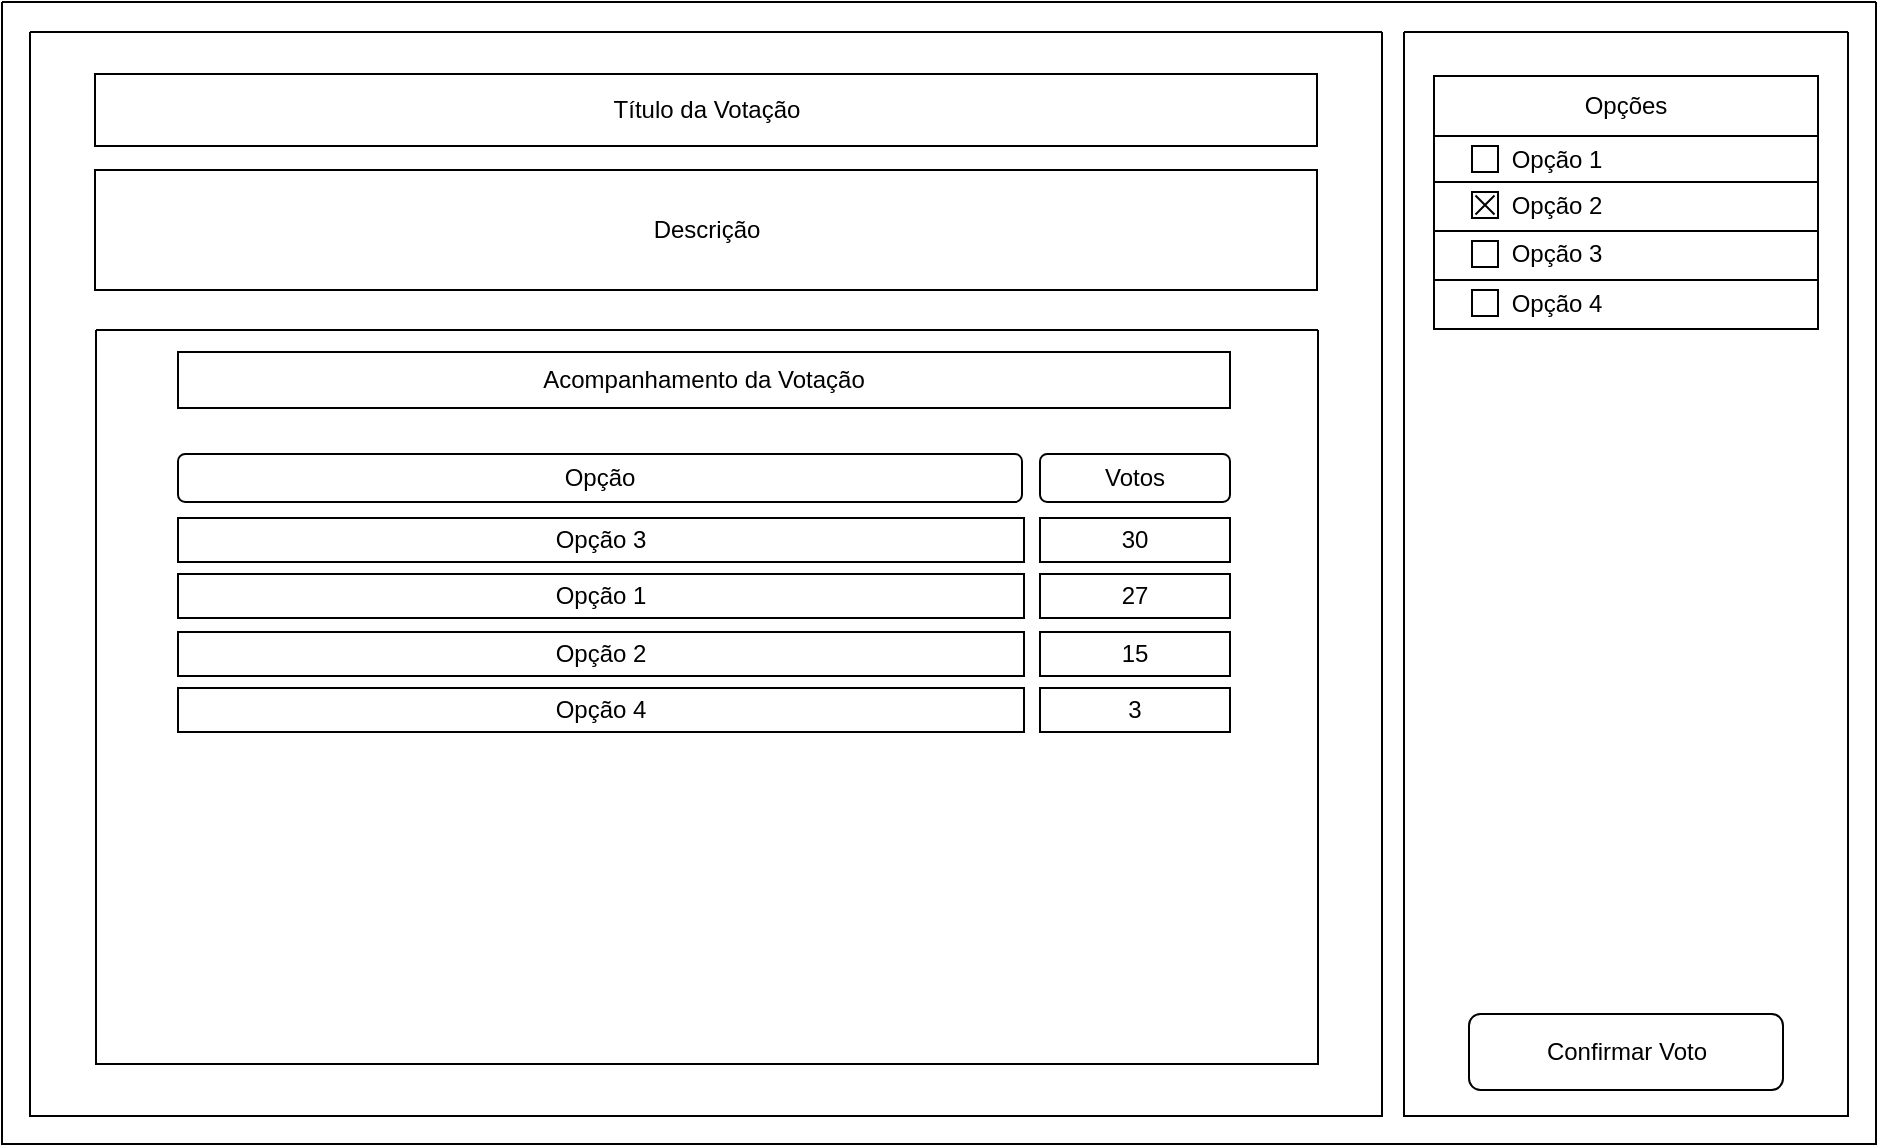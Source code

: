 <mxfile version="26.0.16" pages="3">
  <diagram id="BB4GBAe9_-D8yMOACPPQ" name="Protótipo (Interface)">
    <mxGraphModel dx="1346" dy="1009" grid="0" gridSize="10" guides="1" tooltips="1" connect="1" arrows="1" fold="1" page="0" pageScale="1" pageWidth="750" pageHeight="1000" math="0" shadow="0">
      <root>
        <mxCell id="0" />
        <mxCell id="1" parent="0" />
        <mxCell id="wfUwDbPaTnOnIhGYlsPE-1" value="" style="swimlane;startSize=0;" parent="1" vertex="1">
          <mxGeometry x="-230" y="-148" width="937" height="571" as="geometry" />
        </mxCell>
        <mxCell id="wfUwDbPaTnOnIhGYlsPE-4" value="" style="swimlane;startSize=0;" parent="wfUwDbPaTnOnIhGYlsPE-1" vertex="1">
          <mxGeometry x="14" y="15" width="676" height="542" as="geometry" />
        </mxCell>
        <mxCell id="wfUwDbPaTnOnIhGYlsPE-39" value="Título da Votação" style="rounded=0;whiteSpace=wrap;html=1;" parent="wfUwDbPaTnOnIhGYlsPE-4" vertex="1">
          <mxGeometry x="32.5" y="21" width="611" height="36" as="geometry" />
        </mxCell>
        <mxCell id="wfUwDbPaTnOnIhGYlsPE-40" value="Descrição" style="rounded=0;whiteSpace=wrap;html=1;" parent="wfUwDbPaTnOnIhGYlsPE-4" vertex="1">
          <mxGeometry x="32.5" y="69" width="611" height="60" as="geometry" />
        </mxCell>
        <mxCell id="wfUwDbPaTnOnIhGYlsPE-41" value="" style="swimlane;startSize=0;" parent="wfUwDbPaTnOnIhGYlsPE-4" vertex="1">
          <mxGeometry x="33" y="149" width="611" height="367" as="geometry" />
        </mxCell>
        <mxCell id="wfUwDbPaTnOnIhGYlsPE-42" value="Acompanhamento da Votação" style="rounded=0;whiteSpace=wrap;html=1;" parent="wfUwDbPaTnOnIhGYlsPE-41" vertex="1">
          <mxGeometry x="41" y="11" width="526" height="28" as="geometry" />
        </mxCell>
        <mxCell id="wfUwDbPaTnOnIhGYlsPE-43" value="Opção" style="rounded=1;whiteSpace=wrap;html=1;" parent="wfUwDbPaTnOnIhGYlsPE-41" vertex="1">
          <mxGeometry x="41" y="62" width="422" height="24" as="geometry" />
        </mxCell>
        <mxCell id="wfUwDbPaTnOnIhGYlsPE-44" value="Votos" style="rounded=1;whiteSpace=wrap;html=1;" parent="wfUwDbPaTnOnIhGYlsPE-41" vertex="1">
          <mxGeometry x="472" y="62" width="95" height="24" as="geometry" />
        </mxCell>
        <mxCell id="wfUwDbPaTnOnIhGYlsPE-45" value="Opção 3" style="rounded=0;whiteSpace=wrap;html=1;" parent="wfUwDbPaTnOnIhGYlsPE-41" vertex="1">
          <mxGeometry x="41" y="94" width="423" height="22" as="geometry" />
        </mxCell>
        <mxCell id="wfUwDbPaTnOnIhGYlsPE-70" value="Opção 1" style="rounded=0;whiteSpace=wrap;html=1;" parent="wfUwDbPaTnOnIhGYlsPE-41" vertex="1">
          <mxGeometry x="41" y="122" width="423" height="22" as="geometry" />
        </mxCell>
        <mxCell id="wfUwDbPaTnOnIhGYlsPE-71" value="Opção 2" style="rounded=0;whiteSpace=wrap;html=1;" parent="wfUwDbPaTnOnIhGYlsPE-41" vertex="1">
          <mxGeometry x="41" y="151" width="423" height="22" as="geometry" />
        </mxCell>
        <mxCell id="wfUwDbPaTnOnIhGYlsPE-72" value="Opção 4" style="rounded=0;whiteSpace=wrap;html=1;" parent="wfUwDbPaTnOnIhGYlsPE-41" vertex="1">
          <mxGeometry x="41" y="179" width="423" height="22" as="geometry" />
        </mxCell>
        <mxCell id="wfUwDbPaTnOnIhGYlsPE-85" value="30" style="rounded=0;whiteSpace=wrap;html=1;" parent="wfUwDbPaTnOnIhGYlsPE-41" vertex="1">
          <mxGeometry x="472" y="94" width="95" height="22" as="geometry" />
        </mxCell>
        <mxCell id="wfUwDbPaTnOnIhGYlsPE-86" value="27" style="rounded=0;whiteSpace=wrap;html=1;" parent="wfUwDbPaTnOnIhGYlsPE-41" vertex="1">
          <mxGeometry x="472" y="122" width="95" height="22" as="geometry" />
        </mxCell>
        <mxCell id="wfUwDbPaTnOnIhGYlsPE-87" value="15" style="rounded=0;whiteSpace=wrap;html=1;" parent="wfUwDbPaTnOnIhGYlsPE-41" vertex="1">
          <mxGeometry x="472" y="151" width="95" height="22" as="geometry" />
        </mxCell>
        <mxCell id="wfUwDbPaTnOnIhGYlsPE-88" value="3" style="rounded=0;whiteSpace=wrap;html=1;" parent="wfUwDbPaTnOnIhGYlsPE-41" vertex="1">
          <mxGeometry x="472" y="179" width="95" height="22" as="geometry" />
        </mxCell>
        <mxCell id="wfUwDbPaTnOnIhGYlsPE-5" value="" style="swimlane;startSize=0;" parent="wfUwDbPaTnOnIhGYlsPE-1" vertex="1">
          <mxGeometry x="701" y="15" width="222" height="542" as="geometry" />
        </mxCell>
        <mxCell id="wfUwDbPaTnOnIhGYlsPE-6" value="Confirmar Voto" style="rounded=1;whiteSpace=wrap;html=1;" parent="wfUwDbPaTnOnIhGYlsPE-5" vertex="1">
          <mxGeometry x="32.5" y="491" width="157" height="38" as="geometry" />
        </mxCell>
        <mxCell id="wfUwDbPaTnOnIhGYlsPE-7" value="Opções" style="swimlane;fontStyle=0;childLayout=stackLayout;horizontal=1;startSize=30;horizontalStack=0;resizeParent=1;resizeParentMax=0;resizeLast=0;collapsible=1;marginBottom=0;whiteSpace=wrap;html=1;" parent="wfUwDbPaTnOnIhGYlsPE-5" vertex="1">
          <mxGeometry x="15" y="22" width="192" height="126.5" as="geometry">
            <mxRectangle x="15" y="22" width="76" height="30" as="alternateBounds" />
          </mxGeometry>
        </mxCell>
        <mxCell id="wfUwDbPaTnOnIhGYlsPE-23" value="" style="swimlane;startSize=0;" parent="wfUwDbPaTnOnIhGYlsPE-7" vertex="1">
          <mxGeometry y="30" width="192" height="23" as="geometry" />
        </mxCell>
        <mxCell id="wfUwDbPaTnOnIhGYlsPE-24" value="" style="whiteSpace=wrap;html=1;aspect=fixed;" parent="wfUwDbPaTnOnIhGYlsPE-23" vertex="1">
          <mxGeometry x="19" y="5" width="13" height="13" as="geometry" />
        </mxCell>
        <mxCell id="wfUwDbPaTnOnIhGYlsPE-25" value="Opção 1" style="text;html=1;align=center;verticalAlign=middle;resizable=0;points=[];autosize=1;strokeColor=none;fillColor=none;fontSize=12;" parent="wfUwDbPaTnOnIhGYlsPE-23" vertex="1">
          <mxGeometry x="29" y="-1.5" width="63" height="26" as="geometry" />
        </mxCell>
        <mxCell id="wfUwDbPaTnOnIhGYlsPE-20" value="" style="swimlane;startSize=0;" parent="wfUwDbPaTnOnIhGYlsPE-7" vertex="1">
          <mxGeometry y="53" width="192" height="24.5" as="geometry" />
        </mxCell>
        <mxCell id="wfUwDbPaTnOnIhGYlsPE-21" value="" style="whiteSpace=wrap;html=1;aspect=fixed;" parent="wfUwDbPaTnOnIhGYlsPE-20" vertex="1">
          <mxGeometry x="19" y="5" width="13" height="13" as="geometry" />
        </mxCell>
        <mxCell id="wfUwDbPaTnOnIhGYlsPE-22" value="Opção 2" style="text;html=1;align=center;verticalAlign=middle;resizable=0;points=[];autosize=1;strokeColor=none;fillColor=none;fontSize=12;" parent="wfUwDbPaTnOnIhGYlsPE-20" vertex="1">
          <mxGeometry x="29" y="-1.5" width="63" height="26" as="geometry" />
        </mxCell>
        <mxCell id="wfUwDbPaTnOnIhGYlsPE-90" value="" style="shape=mxgraph.sysml.x;fontSize=12;strokeWidth=1;" parent="wfUwDbPaTnOnIhGYlsPE-20" vertex="1">
          <mxGeometry x="20.75" y="6.75" width="9.5" height="9.5" as="geometry" />
        </mxCell>
        <mxCell id="wfUwDbPaTnOnIhGYlsPE-17" value="" style="swimlane;startSize=0;" parent="wfUwDbPaTnOnIhGYlsPE-7" vertex="1">
          <mxGeometry y="77.5" width="192" height="24.5" as="geometry" />
        </mxCell>
        <mxCell id="wfUwDbPaTnOnIhGYlsPE-18" value="" style="whiteSpace=wrap;html=1;aspect=fixed;" parent="wfUwDbPaTnOnIhGYlsPE-17" vertex="1">
          <mxGeometry x="19" y="5" width="13" height="13" as="geometry" />
        </mxCell>
        <mxCell id="wfUwDbPaTnOnIhGYlsPE-19" value="Opção 3" style="text;html=1;align=center;verticalAlign=middle;resizable=0;points=[];autosize=1;strokeColor=none;fillColor=none;fontSize=12;" parent="wfUwDbPaTnOnIhGYlsPE-17" vertex="1">
          <mxGeometry x="29" y="-1.5" width="63" height="26" as="geometry" />
        </mxCell>
        <mxCell id="wfUwDbPaTnOnIhGYlsPE-11" value="" style="swimlane;startSize=0;" parent="wfUwDbPaTnOnIhGYlsPE-7" vertex="1">
          <mxGeometry y="102" width="192" height="24.5" as="geometry" />
        </mxCell>
        <mxCell id="wfUwDbPaTnOnIhGYlsPE-12" value="" style="whiteSpace=wrap;html=1;aspect=fixed;" parent="wfUwDbPaTnOnIhGYlsPE-11" vertex="1">
          <mxGeometry x="19" y="5" width="13" height="13" as="geometry" />
        </mxCell>
        <mxCell id="wfUwDbPaTnOnIhGYlsPE-13" value="Opção 4" style="text;html=1;align=center;verticalAlign=middle;resizable=0;points=[];autosize=1;strokeColor=none;fillColor=none;fontSize=12;" parent="wfUwDbPaTnOnIhGYlsPE-11" vertex="1">
          <mxGeometry x="29" y="-1.5" width="63" height="26" as="geometry" />
        </mxCell>
      </root>
    </mxGraphModel>
  </diagram>
  <diagram name="Diagrama de Fluxo/Atividade" id="ckizxr2yBFSzPsHSTNyQ">
    <mxGraphModel dx="1101" dy="1222" grid="0" gridSize="10" guides="1" tooltips="1" connect="1" arrows="1" fold="1" page="0" pageScale="1" pageWidth="750" pageHeight="1000" math="0" shadow="0">
      <root>
        <mxCell id="0" />
        <mxCell id="1" parent="0" />
        <mxCell id="2Nj9a1Z6Wf4O6jg1iin_-1" style="edgeStyle=orthogonalEdgeStyle;rounded=0;orthogonalLoop=1;jettySize=auto;html=1;" parent="1" source="HbNvDoDxodEVjGZyoDgu-14" target="HbNvDoDxodEVjGZyoDgu-18" edge="1">
          <mxGeometry relative="1" as="geometry" />
        </mxCell>
        <mxCell id="HbNvDoDxodEVjGZyoDgu-14" value="" style="ellipse;html=1;shape=endState;fillColor=strokeColor;" parent="1" vertex="1">
          <mxGeometry x="567" y="-53" width="30" height="30" as="geometry" />
        </mxCell>
        <mxCell id="xb6vby0P8KcYEV0FnZOh-1" style="edgeStyle=orthogonalEdgeStyle;rounded=0;orthogonalLoop=1;jettySize=auto;html=1;" parent="1" source="HbNvDoDxodEVjGZyoDgu-18" target="W6K8Kdg6Loyn_5TZLlpq-1" edge="1">
          <mxGeometry relative="1" as="geometry" />
        </mxCell>
        <mxCell id="HbNvDoDxodEVjGZyoDgu-18" value="Usuário acessa página de votação" style="rounded=1;whiteSpace=wrap;html=1;arcSize=40;" parent="1" vertex="1">
          <mxGeometry x="522" y="10" width="120" height="40" as="geometry" />
        </mxCell>
        <mxCell id="xb6vby0P8KcYEV0FnZOh-2" style="edgeStyle=orthogonalEdgeStyle;rounded=0;orthogonalLoop=1;jettySize=auto;html=1;" parent="1" source="HbNvDoDxodEVjGZyoDgu-19" target="HbNvDoDxodEVjGZyoDgu-20" edge="1">
          <mxGeometry relative="1" as="geometry" />
        </mxCell>
        <mxCell id="HbNvDoDxodEVjGZyoDgu-19" value="Confirma voto" style="rounded=1;whiteSpace=wrap;html=1;arcSize=40;" parent="1" vertex="1">
          <mxGeometry x="522" y="157" width="120" height="40" as="geometry" />
        </mxCell>
        <mxCell id="W6K8Kdg6Loyn_5TZLlpq-2" style="edgeStyle=orthogonalEdgeStyle;rounded=0;orthogonalLoop=1;jettySize=auto;html=1;" parent="1" source="W6K8Kdg6Loyn_5TZLlpq-1" target="HbNvDoDxodEVjGZyoDgu-19" edge="1">
          <mxGeometry relative="1" as="geometry" />
        </mxCell>
        <mxCell id="W6K8Kdg6Loyn_5TZLlpq-1" value="Seleciona opção" style="rounded=1;whiteSpace=wrap;html=1;arcSize=40;" parent="1" vertex="1">
          <mxGeometry x="522" y="80" width="120" height="40" as="geometry" />
        </mxCell>
        <mxCell id="iRFa0F2xovf3mPnaqff--3" value="Cliente" style="swimlane;whiteSpace=wrap;html=1;" parent="1" vertex="1">
          <mxGeometry x="470.5" y="-122" width="223" height="543" as="geometry" />
        </mxCell>
        <mxCell id="9134IRECztX5dhOlyhJI-3" value="Página atualiza exibição dos votos" style="rounded=1;whiteSpace=wrap;html=1;arcSize=40;" parent="iRFa0F2xovf3mPnaqff--3" vertex="1">
          <mxGeometry x="51.5" y="460" width="120" height="40" as="geometry" />
        </mxCell>
        <mxCell id="iRFa0F2xovf3mPnaqff--4" value="Servidor" style="swimlane;whiteSpace=wrap;html=1;" parent="1" vertex="1">
          <mxGeometry x="746" y="-124" width="205" height="545" as="geometry" />
        </mxCell>
        <mxCell id="iRFa0F2xovf3mPnaqff--6" style="edgeStyle=orthogonalEdgeStyle;rounded=0;orthogonalLoop=1;jettySize=auto;html=1;" parent="iRFa0F2xovf3mPnaqff--4" source="HbNvDoDxodEVjGZyoDgu-20" target="iRFa0F2xovf3mPnaqff--5" edge="1">
          <mxGeometry relative="1" as="geometry" />
        </mxCell>
        <mxCell id="HbNvDoDxodEVjGZyoDgu-20" value="Sistema escuta voto" style="rounded=1;whiteSpace=wrap;html=1;arcSize=40;" parent="iRFa0F2xovf3mPnaqff--4" vertex="1">
          <mxGeometry x="42.5" y="281" width="120" height="40" as="geometry" />
        </mxCell>
        <mxCell id="9134IRECztX5dhOlyhJI-2" style="edgeStyle=orthogonalEdgeStyle;rounded=0;orthogonalLoop=1;jettySize=auto;html=1;" parent="iRFa0F2xovf3mPnaqff--4" source="iRFa0F2xovf3mPnaqff--5" target="9134IRECztX5dhOlyhJI-1" edge="1">
          <mxGeometry relative="1" as="geometry" />
        </mxCell>
        <mxCell id="iRFa0F2xovf3mPnaqff--5" value="Sistema armazena voto" style="rounded=1;whiteSpace=wrap;html=1;arcSize=40;" parent="iRFa0F2xovf3mPnaqff--4" vertex="1">
          <mxGeometry x="31" y="369" width="143" height="40" as="geometry" />
        </mxCell>
        <mxCell id="9134IRECztX5dhOlyhJI-1" value="Sistema notifica atualização de votos" style="rounded=1;whiteSpace=wrap;html=1;arcSize=40;" parent="iRFa0F2xovf3mPnaqff--4" vertex="1">
          <mxGeometry x="31" y="462" width="143" height="40" as="geometry" />
        </mxCell>
        <mxCell id="9134IRECztX5dhOlyhJI-4" style="edgeStyle=orthogonalEdgeStyle;rounded=0;orthogonalLoop=1;jettySize=auto;html=1;" parent="1" source="9134IRECztX5dhOlyhJI-1" target="9134IRECztX5dhOlyhJI-3" edge="1">
          <mxGeometry relative="1" as="geometry" />
        </mxCell>
      </root>
    </mxGraphModel>
  </diagram>
  <diagram id="ki334PKi-EjwOjzLdMVP" name="Arquitetura">
    <mxGraphModel dx="1588" dy="651" grid="0" gridSize="10" guides="1" tooltips="1" connect="1" arrows="1" fold="1" page="0" pageScale="1" pageWidth="750" pageHeight="1000" math="0" shadow="0">
      <root>
        <mxCell id="0" />
        <mxCell id="1" parent="0" />
        <mxCell id="t0dxY5x8BwO4CKbLBe6J-2" value="Cliente 1" style="swimlane;whiteSpace=wrap;html=1;startSize=23;fontSize=15;" vertex="1" parent="1">
          <mxGeometry x="-342" y="74" width="303" height="274" as="geometry" />
        </mxCell>
        <mxCell id="t0dxY5x8BwO4CKbLBe6J-9" value="" style="group;fontSize=12;" vertex="1" connectable="0" parent="t0dxY5x8BwO4CKbLBe6J-2">
          <mxGeometry x="61" y="43" width="215.33" height="47" as="geometry" />
        </mxCell>
        <mxCell id="t0dxY5x8BwO4CKbLBe6J-4" value="Acessa a página" style="rounded=0;whiteSpace=wrap;html=1;fontSize=12;" vertex="1" parent="t0dxY5x8BwO4CKbLBe6J-9">
          <mxGeometry width="164" height="47" as="geometry" />
        </mxCell>
        <mxCell id="t0dxY5x8BwO4CKbLBe6J-3" value="connect" style="rounded=1;whiteSpace=wrap;html=1;" vertex="1" parent="t0dxY5x8BwO4CKbLBe6J-9">
          <mxGeometry x="142" y="12.5" width="73.33" height="22" as="geometry" />
        </mxCell>
        <mxCell id="t0dxY5x8BwO4CKbLBe6J-15" value="" style="group" vertex="1" connectable="0" parent="t0dxY5x8BwO4CKbLBe6J-2">
          <mxGeometry x="29" y="116" width="215.33" height="47" as="geometry" />
        </mxCell>
        <mxCell id="t0dxY5x8BwO4CKbLBe6J-16" value="Envia voto" style="rounded=0;whiteSpace=wrap;html=1;" vertex="1" parent="t0dxY5x8BwO4CKbLBe6J-15">
          <mxGeometry width="164" height="47" as="geometry" />
        </mxCell>
        <mxCell id="t0dxY5x8BwO4CKbLBe6J-17" value="vote" style="rounded=1;whiteSpace=wrap;html=1;" vertex="1" parent="t0dxY5x8BwO4CKbLBe6J-15">
          <mxGeometry x="142" y="12.5" width="73.33" height="22" as="geometry" />
        </mxCell>
        <mxCell id="t0dxY5x8BwO4CKbLBe6J-31" value="" style="group;dashed=1;" vertex="1" connectable="0" parent="t0dxY5x8BwO4CKbLBe6J-2">
          <mxGeometry x="61" y="201" width="215.33" height="47" as="geometry" />
        </mxCell>
        <mxCell id="t0dxY5x8BwO4CKbLBe6J-32" value="Atualiza dados exibidos" style="rounded=0;whiteSpace=wrap;html=1;dashed=1;" vertex="1" parent="t0dxY5x8BwO4CKbLBe6J-31">
          <mxGeometry x="-26" width="190" height="47" as="geometry" />
        </mxCell>
        <mxCell id="t0dxY5x8BwO4CKbLBe6J-33" value="update-data" style="rounded=1;whiteSpace=wrap;html=1;dashed=1;" vertex="1" parent="t0dxY5x8BwO4CKbLBe6J-31">
          <mxGeometry x="142" y="12.5" width="73.33" height="22" as="geometry" />
        </mxCell>
        <mxCell id="t0dxY5x8BwO4CKbLBe6J-5" value="Servidor" style="swimlane;whiteSpace=wrap;html=1;startSize=23;fontSize=15;" vertex="1" parent="1">
          <mxGeometry x="264" y="74" width="500" height="289" as="geometry" />
        </mxCell>
        <mxCell id="t0dxY5x8BwO4CKbLBe6J-18" value="" style="group" vertex="1" connectable="0" parent="t0dxY5x8BwO4CKbLBe6J-5">
          <mxGeometry x="50" y="43" width="221" height="47" as="geometry" />
        </mxCell>
        <mxCell id="t0dxY5x8BwO4CKbLBe6J-6" value="Monta página" style="rounded=0;whiteSpace=wrap;html=1;" vertex="1" parent="t0dxY5x8BwO4CKbLBe6J-18">
          <mxGeometry x="57" width="164" height="47" as="geometry" />
        </mxCell>
        <mxCell id="t0dxY5x8BwO4CKbLBe6J-7" value="connect" style="rounded=1;whiteSpace=wrap;html=1;" vertex="1" parent="t0dxY5x8BwO4CKbLBe6J-18">
          <mxGeometry y="12.5" width="73.33" height="22" as="geometry" />
        </mxCell>
        <mxCell id="t0dxY5x8BwO4CKbLBe6J-19" value="" style="group" vertex="1" connectable="0" parent="t0dxY5x8BwO4CKbLBe6J-5">
          <mxGeometry x="113" y="119" width="307" height="47" as="geometry" />
        </mxCell>
        <mxCell id="t0dxY5x8BwO4CKbLBe6J-20" value="Processa voto" style="rounded=0;whiteSpace=wrap;html=1;" vertex="1" parent="t0dxY5x8BwO4CKbLBe6J-19">
          <mxGeometry x="57" width="188" height="47" as="geometry" />
        </mxCell>
        <mxCell id="t0dxY5x8BwO4CKbLBe6J-21" value="vote" style="rounded=1;whiteSpace=wrap;html=1;" vertex="1" parent="t0dxY5x8BwO4CKbLBe6J-19">
          <mxGeometry y="12.5" width="73.33" height="22" as="geometry" />
        </mxCell>
        <mxCell id="t0dxY5x8BwO4CKbLBe6J-37" value="data-change" style="rounded=1;whiteSpace=wrap;html=1;" vertex="1" parent="t0dxY5x8BwO4CKbLBe6J-19">
          <mxGeometry x="220" y="12.5" width="87" height="22" as="geometry" />
        </mxCell>
        <mxCell id="t0dxY5x8BwO4CKbLBe6J-27" value="" style="group" vertex="1" connectable="0" parent="t0dxY5x8BwO4CKbLBe6J-5">
          <mxGeometry x="50" y="203" width="308" height="47" as="geometry" />
        </mxCell>
        <mxCell id="t0dxY5x8BwO4CKbLBe6J-28" value="Envia dados atualizados" style="rounded=0;whiteSpace=wrap;html=1;" vertex="1" parent="t0dxY5x8BwO4CKbLBe6J-27">
          <mxGeometry x="57" width="188" height="47" as="geometry" />
        </mxCell>
        <mxCell id="t0dxY5x8BwO4CKbLBe6J-29" value="update-data" style="rounded=1;whiteSpace=wrap;html=1;" vertex="1" parent="t0dxY5x8BwO4CKbLBe6J-27">
          <mxGeometry y="12.5" width="73.33" height="22" as="geometry" />
        </mxCell>
        <mxCell id="t0dxY5x8BwO4CKbLBe6J-38" value="data-change" style="rounded=1;whiteSpace=wrap;html=1;" vertex="1" parent="t0dxY5x8BwO4CKbLBe6J-27">
          <mxGeometry x="221" y="12.5" width="87" height="22" as="geometry" />
        </mxCell>
        <mxCell id="t0dxY5x8BwO4CKbLBe6J-39" style="edgeStyle=entityRelationEdgeStyle;shape=connector;rounded=0;orthogonalLoop=1;jettySize=auto;html=1;strokeColor=default;align=center;verticalAlign=middle;fontFamily=Helvetica;fontSize=11;fontColor=default;labelBackgroundColor=default;endArrow=classic;" edge="1" parent="t0dxY5x8BwO4CKbLBe6J-5" source="t0dxY5x8BwO4CKbLBe6J-37" target="t0dxY5x8BwO4CKbLBe6J-38">
          <mxGeometry relative="1" as="geometry" />
        </mxCell>
        <mxCell id="t0dxY5x8BwO4CKbLBe6J-10" style="rounded=0;orthogonalLoop=1;jettySize=auto;html=1;edgeStyle=entityRelationEdgeStyle;exitX=1;exitY=0.25;exitDx=0;exitDy=0;entryX=0;entryY=0.25;entryDx=0;entryDy=0;" edge="1" parent="1" source="t0dxY5x8BwO4CKbLBe6J-3" target="t0dxY5x8BwO4CKbLBe6J-7">
          <mxGeometry relative="1" as="geometry" />
        </mxCell>
        <mxCell id="t0dxY5x8BwO4CKbLBe6J-13" value="Solicita página" style="edgeLabel;html=1;align=center;verticalAlign=middle;resizable=0;points=[];fontFamily=Helvetica;fontSize=11;fontColor=default;labelBackgroundColor=default;rotation=0;" vertex="1" connectable="0" parent="t0dxY5x8BwO4CKbLBe6J-10">
          <mxGeometry x="0.017" y="1" relative="1" as="geometry">
            <mxPoint x="-15" y="-9" as="offset" />
          </mxGeometry>
        </mxCell>
        <mxCell id="t0dxY5x8BwO4CKbLBe6J-12" style="edgeStyle=entityRelationEdgeStyle;shape=connector;rounded=0;orthogonalLoop=1;jettySize=auto;html=1;strokeColor=default;align=center;verticalAlign=middle;fontFamily=Helvetica;fontSize=11;fontColor=default;labelBackgroundColor=default;endArrow=classic;entryX=1;entryY=0.75;entryDx=0;entryDy=0;exitX=0;exitY=0.75;exitDx=0;exitDy=0;" edge="1" parent="1" source="t0dxY5x8BwO4CKbLBe6J-7" target="t0dxY5x8BwO4CKbLBe6J-3">
          <mxGeometry relative="1" as="geometry" />
        </mxCell>
        <mxCell id="t0dxY5x8BwO4CKbLBe6J-14" value="Retona página com dados mais recentes" style="edgeLabel;html=1;align=center;verticalAlign=middle;resizable=0;points=[];fontFamily=Helvetica;fontSize=11;fontColor=default;labelBackgroundColor=default;rotation=0;" vertex="1" connectable="0" parent="t0dxY5x8BwO4CKbLBe6J-12">
          <mxGeometry x="0.086" relative="1" as="geometry">
            <mxPoint x="5" y="7" as="offset" />
          </mxGeometry>
        </mxCell>
        <mxCell id="t0dxY5x8BwO4CKbLBe6J-30" style="edgeStyle=entityRelationEdgeStyle;shape=connector;rounded=0;orthogonalLoop=1;jettySize=auto;html=1;strokeColor=default;align=center;verticalAlign=middle;fontFamily=Helvetica;fontSize=11;fontColor=default;labelBackgroundColor=default;endArrow=classic;" edge="1" parent="1" source="t0dxY5x8BwO4CKbLBe6J-17" target="t0dxY5x8BwO4CKbLBe6J-21">
          <mxGeometry relative="1" as="geometry" />
        </mxCell>
        <mxCell id="t0dxY5x8BwO4CKbLBe6J-41" value="Envia dados do voto" style="edgeLabel;html=1;align=center;verticalAlign=middle;resizable=0;points=[];fontFamily=Helvetica;fontSize=11;fontColor=default;labelBackgroundColor=default;rotation=0;" vertex="1" connectable="0" parent="t0dxY5x8BwO4CKbLBe6J-30">
          <mxGeometry x="-0.154" y="-2" relative="1" as="geometry">
            <mxPoint x="8" y="-11" as="offset" />
          </mxGeometry>
        </mxCell>
        <mxCell id="t0dxY5x8BwO4CKbLBe6J-34" style="edgeStyle=entityRelationEdgeStyle;shape=connector;rounded=0;orthogonalLoop=1;jettySize=auto;html=1;strokeColor=default;align=center;verticalAlign=middle;fontFamily=Helvetica;fontSize=11;fontColor=default;labelBackgroundColor=default;endArrow=classic;dashed=1;" edge="1" parent="1" source="t0dxY5x8BwO4CKbLBe6J-29" target="t0dxY5x8BwO4CKbLBe6J-33">
          <mxGeometry relative="1" as="geometry" />
        </mxCell>
        <mxCell id="t0dxY5x8BwO4CKbLBe6J-42" value="Recebe dados atualizados (com votos de outros clientes)" style="edgeLabel;html=1;align=center;verticalAlign=middle;resizable=0;points=[];fontFamily=Helvetica;fontSize=11;fontColor=default;labelBackgroundColor=default;rotation=0;" vertex="1" connectable="0" parent="t0dxY5x8BwO4CKbLBe6J-34">
          <mxGeometry x="0.154" y="-3" relative="1" as="geometry">
            <mxPoint x="18" y="-9" as="offset" />
          </mxGeometry>
        </mxCell>
        <mxCell id="t0dxY5x8BwO4CKbLBe6J-82" value="Cliente 2" style="ellipse;whiteSpace=wrap;html=1;fontFamily=Helvetica;fontSize=15;fontColor=default;labelBackgroundColor=default;" vertex="1" parent="1">
          <mxGeometry x="-123" y="372" width="130" height="54.45" as="geometry" />
        </mxCell>
        <mxCell id="t0dxY5x8BwO4CKbLBe6J-83" value="Cliente 3" style="ellipse;whiteSpace=wrap;html=1;fontFamily=Helvetica;fontSize=15;fontColor=default;labelBackgroundColor=default;" vertex="1" parent="1">
          <mxGeometry x="-58" y="453" width="136.09" height="57" as="geometry" />
        </mxCell>
        <mxCell id="t0dxY5x8BwO4CKbLBe6J-84" style="edgeStyle=entityRelationEdgeStyle;shape=connector;rounded=0;orthogonalLoop=1;jettySize=auto;html=1;strokeColor=default;align=center;verticalAlign=middle;fontFamily=Helvetica;fontSize=11;fontColor=default;labelBackgroundColor=default;endArrow=classic;dashed=1;" edge="1" parent="1" source="t0dxY5x8BwO4CKbLBe6J-29" target="t0dxY5x8BwO4CKbLBe6J-82">
          <mxGeometry relative="1" as="geometry" />
        </mxCell>
        <mxCell id="t0dxY5x8BwO4CKbLBe6J-85" style="edgeStyle=entityRelationEdgeStyle;shape=connector;rounded=0;orthogonalLoop=1;jettySize=auto;html=1;strokeColor=default;align=center;verticalAlign=middle;fontFamily=Helvetica;fontSize=11;fontColor=default;labelBackgroundColor=default;endArrow=classic;dashed=1;" edge="1" parent="1" source="t0dxY5x8BwO4CKbLBe6J-29" target="t0dxY5x8BwO4CKbLBe6J-83">
          <mxGeometry relative="1" as="geometry" />
        </mxCell>
      </root>
    </mxGraphModel>
  </diagram>
</mxfile>
